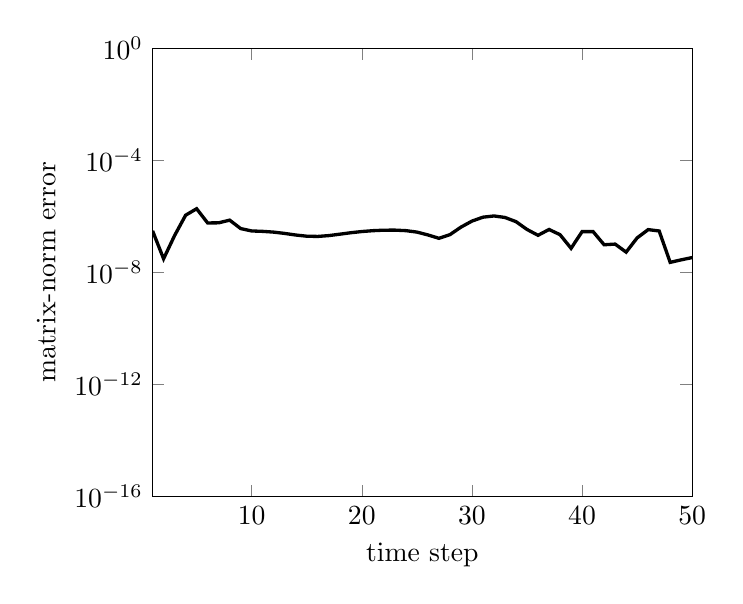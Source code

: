 \begin{tikzpicture}[]
\begin{axis}[ylabel = {matrix-norm error}, xmin = {1.0}, xmax = {50}, axis equal image = {false}, ymax = {1.0}, ymode = {log}, xlabel = {time step}, hide axis = {false}, ymin = {1.0e-16}]\addplot+ [mark = {}, color=black, very thick]coordinates {
(1.0, 3.021e-7)
(2.0, 3.043e-8)
(3.0, 2.054e-7)
(4.0, 1.092e-6)
(5.0, 1.861e-6)
(6.0, 5.778e-7)
(7.0, 5.848e-7)
(8.0, 7.279e-7)
(9.0, 3.644e-7)
(10.0, 2.994e-7)
(11.0, 2.896e-7)
(12.0, 2.722e-7)
(13.0, 2.444e-7)
(14.0, 2.146e-7)
(15.0, 1.945e-7)
(16.0, 1.909e-7)
(17.0, 2.045e-7)
(18.0, 2.297e-7)
(19.0, 2.588e-7)
(20.0, 2.856e-7)
(21.0, 3.065e-7)
(22.0, 3.19e-7)
(23.0, 3.207e-7)
(24.0, 3.073e-7)
(25.0, 2.731e-7)
(26.0, 2.161e-7)
(27.0, 1.639e-7)
(28.0, 2.21e-7)
(29.0, 4.098e-7)
(30.0, 6.73e-7)
(31.0, 9.286e-7)
(32.0, 1.028e-6)
(33.0, 9.065e-7)
(34.0, 6.436e-7)
(35.0, 3.387e-7)
(36.0, 2.097e-7)
(37.0, 3.381e-7)
(38.0, 2.204e-7)
(39.0, 7.19e-8)
(40.0, 2.835e-7)
(41.0, 2.838e-7)
(42.0, 9.638e-8)
(43.0, 1.017e-7)
(44.0, 5.258e-8)
(45.0, 1.696e-7)
(46.0, 3.341e-7)
(47.0, 2.984e-7)
(48.0, 2.267e-8)
(49.0, 2.791e-8)
(50.0, 3.362e-8)
};
\end{axis}

\end{tikzpicture}

